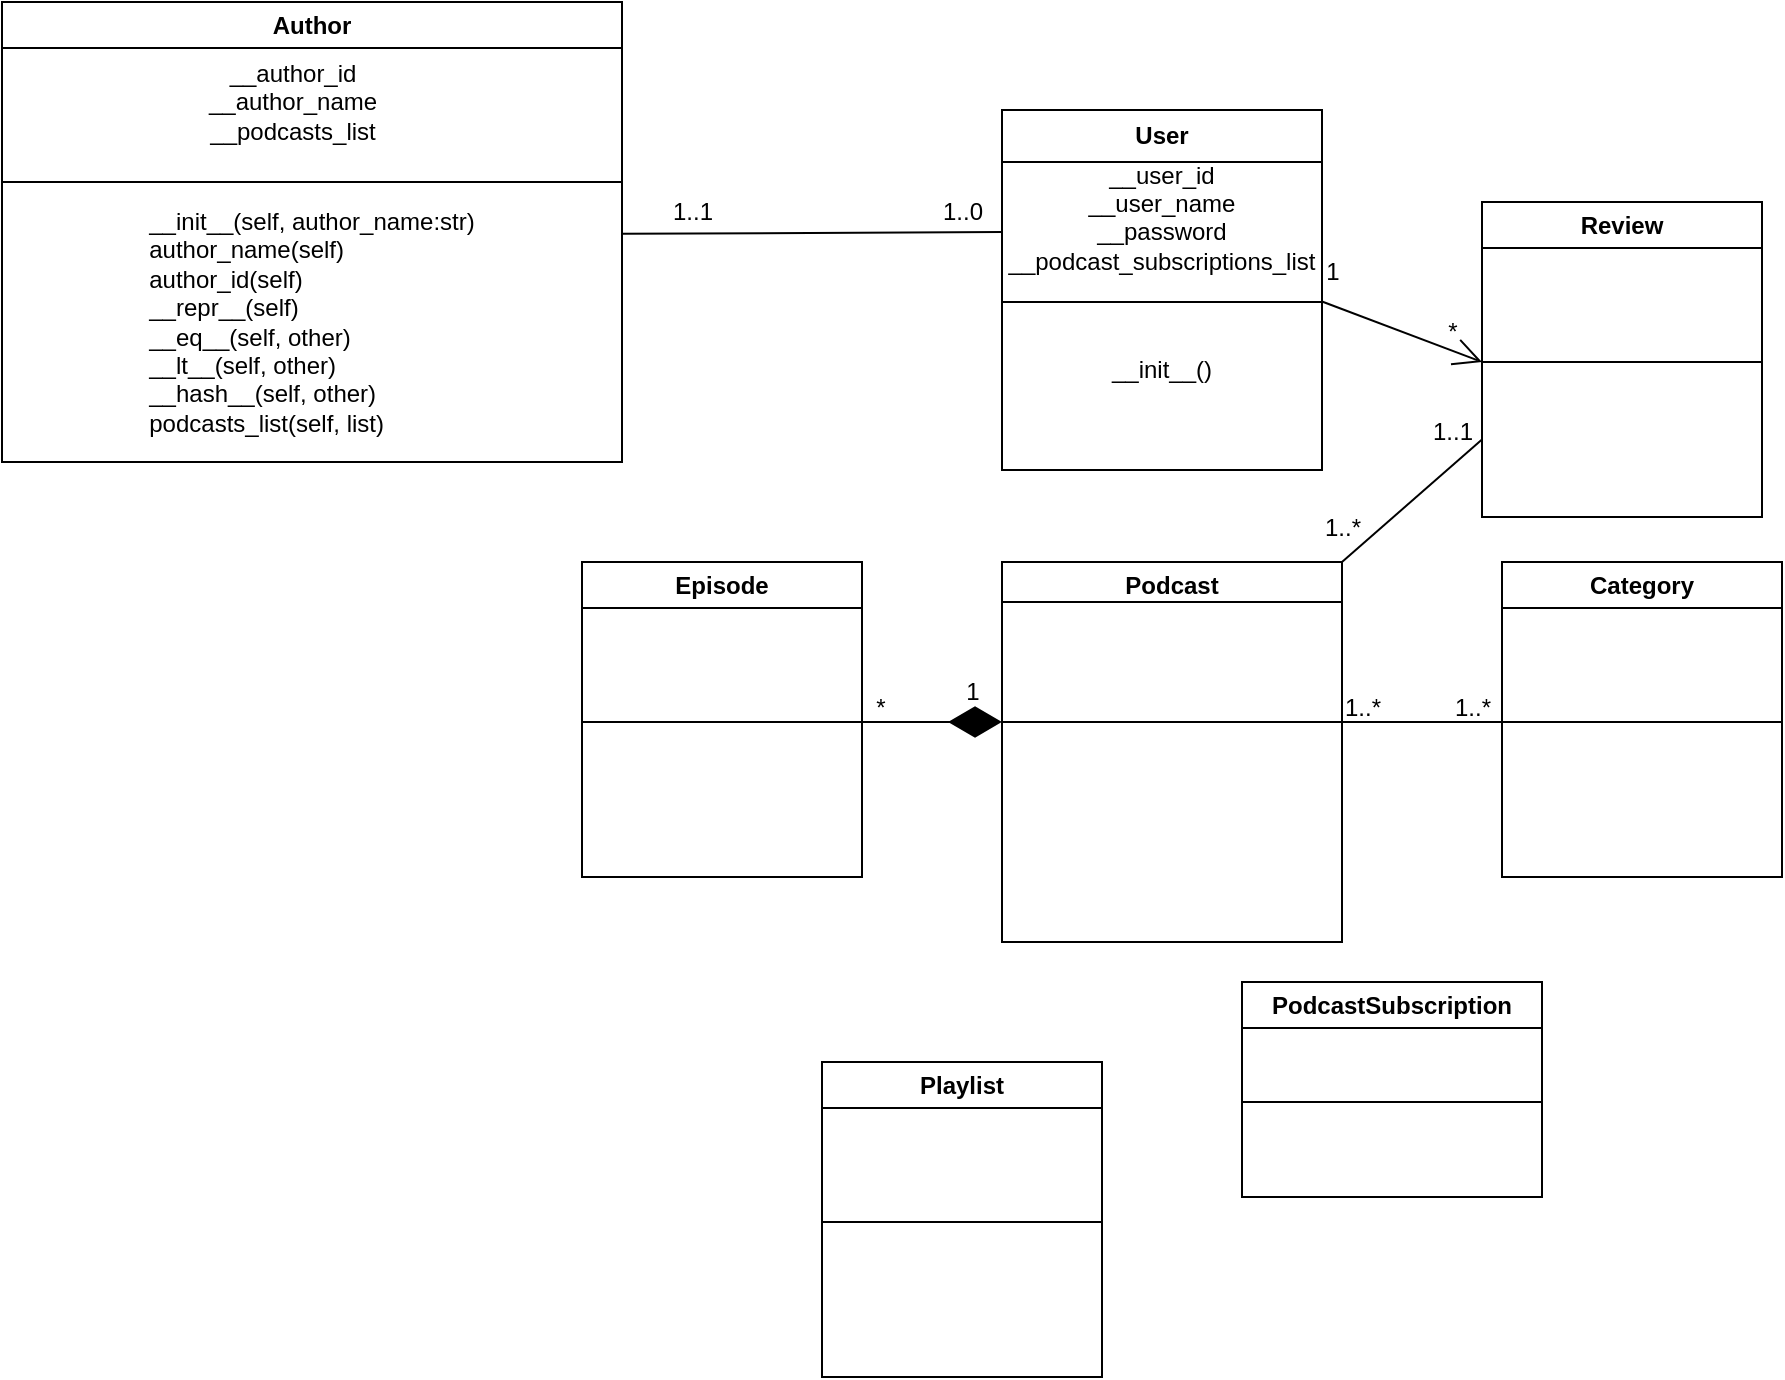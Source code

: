 <mxfile version="24.7.5">
  <diagram id="C5RBs43oDa-KdzZeNtuy" name="Page-1">
    <mxGraphModel dx="1534" dy="444" grid="1" gridSize="10" guides="1" tooltips="1" connect="1" arrows="1" fold="1" page="1" pageScale="1" pageWidth="827" pageHeight="1169" math="0" shadow="0">
      <root>
        <mxCell id="WIyWlLk6GJQsqaUBKTNV-0" />
        <mxCell id="WIyWlLk6GJQsqaUBKTNV-1" parent="WIyWlLk6GJQsqaUBKTNV-0" />
        <mxCell id="Z6qzQmKlb7LRnlaX5xII-4" value="Author" style="swimlane;whiteSpace=wrap;html=1;" vertex="1" parent="WIyWlLk6GJQsqaUBKTNV-1">
          <mxGeometry x="-40" y="280" width="310" height="230" as="geometry" />
        </mxCell>
        <mxCell id="Z6qzQmKlb7LRnlaX5xII-28" value="&lt;div&gt;&lt;br&gt;&lt;/div&gt;&lt;div&gt;&lt;br&gt;&lt;/div&gt;&lt;div style=&quot;text-align: left;&quot;&gt;&lt;span style=&quot;background-color: initial;&quot;&gt;__init__(self, author_name:str)&lt;/span&gt;&lt;/div&gt;&lt;div&gt;&lt;div style=&quot;text-align: left;&quot;&gt;&lt;span style=&quot;background-color: initial;&quot;&gt;author_name(self)&lt;/span&gt;&lt;/div&gt;&lt;div style=&quot;text-align: left;&quot;&gt;&lt;span style=&quot;background-color: initial;&quot;&gt;author_id(self)&lt;/span&gt;&lt;/div&gt;&lt;div style=&quot;text-align: left;&quot;&gt;&lt;span style=&quot;background-color: initial;&quot;&gt;__repr__(self)&lt;/span&gt;&lt;/div&gt;&lt;div style=&quot;text-align: left;&quot;&gt;__eq__(self, other)&lt;/div&gt;&lt;div style=&quot;text-align: left;&quot;&gt;__lt__(self, other)&lt;/div&gt;&lt;div style=&quot;text-align: left;&quot;&gt;__hash__(self, other)&lt;/div&gt;&lt;div style=&quot;text-align: left;&quot;&gt;&lt;span style=&quot;background-color: initial;&quot;&gt;podcasts_list(self, list)&lt;/span&gt;&lt;/div&gt;&lt;div&gt;&lt;div style=&quot;text-align: left;&quot;&gt;&lt;br&gt;&lt;/div&gt;&lt;/div&gt;&lt;div&gt;&lt;br&gt;&lt;/div&gt;&lt;/div&gt;" style="rounded=0;whiteSpace=wrap;html=1;" vertex="1" parent="Z6qzQmKlb7LRnlaX5xII-4">
          <mxGeometry y="90" width="310" height="140" as="geometry" />
        </mxCell>
        <mxCell id="Z6qzQmKlb7LRnlaX5xII-55" value="" style="whiteSpace=wrap;html=1;" vertex="1" parent="Z6qzQmKlb7LRnlaX5xII-4">
          <mxGeometry y="23" width="310" height="67" as="geometry" />
        </mxCell>
        <mxCell id="Z6qzQmKlb7LRnlaX5xII-29" value="__author_id&lt;div&gt;__author_name&lt;/div&gt;&lt;div&gt;__podcasts_list&lt;/div&gt;" style="text;html=1;align=center;verticalAlign=middle;resizable=0;points=[];autosize=1;strokeColor=none;fillColor=none;" vertex="1" parent="Z6qzQmKlb7LRnlaX5xII-4">
          <mxGeometry x="90" y="20" width="110" height="60" as="geometry" />
        </mxCell>
        <mxCell id="Z6qzQmKlb7LRnlaX5xII-13" value="Podcast" style="swimlane;whiteSpace=wrap;html=1;" vertex="1" parent="WIyWlLk6GJQsqaUBKTNV-1">
          <mxGeometry x="460" y="560" width="170" height="190" as="geometry" />
        </mxCell>
        <mxCell id="Z6qzQmKlb7LRnlaX5xII-27" value="" style="rounded=0;whiteSpace=wrap;html=1;" vertex="1" parent="Z6qzQmKlb7LRnlaX5xII-13">
          <mxGeometry y="80" width="170" height="110" as="geometry" />
        </mxCell>
        <mxCell id="Z6qzQmKlb7LRnlaX5xII-33" value="" style="rounded=0;whiteSpace=wrap;html=1;" vertex="1" parent="Z6qzQmKlb7LRnlaX5xII-13">
          <mxGeometry y="20" width="170" height="60" as="geometry" />
        </mxCell>
        <mxCell id="Z6qzQmKlb7LRnlaX5xII-14" value="Episode" style="swimlane;whiteSpace=wrap;html=1;" vertex="1" parent="WIyWlLk6GJQsqaUBKTNV-1">
          <mxGeometry x="250" y="560" width="140" height="157.5" as="geometry" />
        </mxCell>
        <mxCell id="Z6qzQmKlb7LRnlaX5xII-24" value="" style="rounded=0;whiteSpace=wrap;html=1;" vertex="1" parent="Z6qzQmKlb7LRnlaX5xII-14">
          <mxGeometry y="80" width="140" height="77.5" as="geometry" />
        </mxCell>
        <mxCell id="Z6qzQmKlb7LRnlaX5xII-35" value="" style="rounded=0;whiteSpace=wrap;html=1;" vertex="1" parent="Z6qzQmKlb7LRnlaX5xII-14">
          <mxGeometry y="23" width="140" height="57" as="geometry" />
        </mxCell>
        <mxCell id="Z6qzQmKlb7LRnlaX5xII-15" value="User" style="swimlane;whiteSpace=wrap;html=1;startSize=26;" vertex="1" parent="WIyWlLk6GJQsqaUBKTNV-1">
          <mxGeometry x="460" y="334" width="160" height="180" as="geometry" />
        </mxCell>
        <mxCell id="Z6qzQmKlb7LRnlaX5xII-25" value="__init__()" style="rounded=0;whiteSpace=wrap;html=1;" vertex="1" parent="Z6qzQmKlb7LRnlaX5xII-15">
          <mxGeometry y="80" width="160" height="100" as="geometry" />
        </mxCell>
        <mxCell id="Z6qzQmKlb7LRnlaX5xII-41" value="__user_id&lt;div&gt;__user_name&lt;/div&gt;&lt;div&gt;__password&lt;/div&gt;&lt;div&gt;__podcast_subscriptions_list&lt;/div&gt;&lt;div&gt;&lt;br&gt;&lt;/div&gt;" style="rounded=0;whiteSpace=wrap;html=1;" vertex="1" parent="Z6qzQmKlb7LRnlaX5xII-15">
          <mxGeometry y="26" width="160" height="70" as="geometry" />
        </mxCell>
        <mxCell id="Z6qzQmKlb7LRnlaX5xII-16" value="PodcastSubscription" style="swimlane;whiteSpace=wrap;html=1;" vertex="1" parent="WIyWlLk6GJQsqaUBKTNV-1">
          <mxGeometry x="580" y="770" width="150" height="107.5" as="geometry" />
        </mxCell>
        <mxCell id="Z6qzQmKlb7LRnlaX5xII-23" value="" style="rounded=0;whiteSpace=wrap;html=1;" vertex="1" parent="Z6qzQmKlb7LRnlaX5xII-16">
          <mxGeometry y="60" width="150" height="47.5" as="geometry" />
        </mxCell>
        <mxCell id="Z6qzQmKlb7LRnlaX5xII-17" value="Category&lt;span style=&quot;color: rgba(0, 0, 0, 0); font-family: monospace; font-size: 0px; font-weight: 400; text-align: start; text-wrap: nowrap;&quot;&gt;%3CmxGraphModel%3E%3Croot%3E%3CmxCell%20id%3D%220%22%2F%3E%3CmxCell%20id%3D%221%22%20parent%3D%220%22%2F%3E%3CmxCell%20id%3D%222%22%20value%3D%22Episode%22%20style%3D%22swimlane%3BwhiteSpace%3Dwrap%3Bhtml%3D1%3B%22%20vertex%3D%221%22%20parent%3D%221%22%3E%3CmxGeometry%20x%3D%22200%22%20y%3D%22560%22%20width%3D%22140%22%20height%3D%22157.5%22%20as%3D%22geometry%22%2F%3E%3C%2FmxCell%3E%3C%2Froot%3E%3C%2FmxGraphModel%3E&lt;/span&gt;" style="swimlane;whiteSpace=wrap;html=1;" vertex="1" parent="WIyWlLk6GJQsqaUBKTNV-1">
          <mxGeometry x="710" y="560" width="140" height="157.5" as="geometry" />
        </mxCell>
        <mxCell id="Z6qzQmKlb7LRnlaX5xII-20" value="" style="rounded=0;whiteSpace=wrap;html=1;" vertex="1" parent="Z6qzQmKlb7LRnlaX5xII-17">
          <mxGeometry y="80" width="140" height="77.5" as="geometry" />
        </mxCell>
        <mxCell id="Z6qzQmKlb7LRnlaX5xII-18" value="Review" style="swimlane;whiteSpace=wrap;html=1;" vertex="1" parent="WIyWlLk6GJQsqaUBKTNV-1">
          <mxGeometry x="700" y="380" width="140" height="157.5" as="geometry" />
        </mxCell>
        <mxCell id="Z6qzQmKlb7LRnlaX5xII-21" value="" style="rounded=0;whiteSpace=wrap;html=1;" vertex="1" parent="Z6qzQmKlb7LRnlaX5xII-18">
          <mxGeometry y="80" width="140" height="77.5" as="geometry" />
        </mxCell>
        <mxCell id="Z6qzQmKlb7LRnlaX5xII-40" value="" style="rounded=0;whiteSpace=wrap;html=1;" vertex="1" parent="Z6qzQmKlb7LRnlaX5xII-18">
          <mxGeometry y="23" width="140" height="57" as="geometry" />
        </mxCell>
        <mxCell id="Z6qzQmKlb7LRnlaX5xII-19" value="Playlist" style="swimlane;whiteSpace=wrap;html=1;" vertex="1" parent="WIyWlLk6GJQsqaUBKTNV-1">
          <mxGeometry x="370" y="810" width="140" height="157.5" as="geometry" />
        </mxCell>
        <mxCell id="Z6qzQmKlb7LRnlaX5xII-22" value="" style="rounded=0;whiteSpace=wrap;html=1;" vertex="1" parent="Z6qzQmKlb7LRnlaX5xII-19">
          <mxGeometry y="80" width="140" height="77.5" as="geometry" />
        </mxCell>
        <mxCell id="Z6qzQmKlb7LRnlaX5xII-30" value="" style="endArrow=diamondThin;endFill=1;endSize=24;html=1;rounded=0;entryX=0;entryY=0;entryDx=0;entryDy=0;" edge="1" parent="WIyWlLk6GJQsqaUBKTNV-1" target="Z6qzQmKlb7LRnlaX5xII-27">
          <mxGeometry width="160" relative="1" as="geometry">
            <mxPoint x="390" y="640" as="sourcePoint" />
            <mxPoint x="400" y="600" as="targetPoint" />
          </mxGeometry>
        </mxCell>
        <mxCell id="Z6qzQmKlb7LRnlaX5xII-31" value="*" style="text;html=1;align=center;verticalAlign=middle;resizable=0;points=[];autosize=1;strokeColor=none;fillColor=none;" vertex="1" parent="WIyWlLk6GJQsqaUBKTNV-1">
          <mxGeometry x="384" y="618" width="30" height="30" as="geometry" />
        </mxCell>
        <mxCell id="Z6qzQmKlb7LRnlaX5xII-32" value="1" style="text;html=1;align=center;verticalAlign=middle;resizable=0;points=[];autosize=1;strokeColor=none;fillColor=none;" vertex="1" parent="WIyWlLk6GJQsqaUBKTNV-1">
          <mxGeometry x="430" y="610" width="30" height="30" as="geometry" />
        </mxCell>
        <mxCell id="Z6qzQmKlb7LRnlaX5xII-37" value="" style="endArrow=open;endFill=1;endSize=12;html=1;rounded=0;entryX=0;entryY=1;entryDx=0;entryDy=0;exitX=1.002;exitY=0.159;exitDx=0;exitDy=0;exitPerimeter=0;" edge="1" parent="WIyWlLk6GJQsqaUBKTNV-1" source="Z6qzQmKlb7LRnlaX5xII-25" target="Z6qzQmKlb7LRnlaX5xII-40">
          <mxGeometry width="160" relative="1" as="geometry">
            <mxPoint x="440" y="510" as="sourcePoint" />
            <mxPoint x="600" y="510" as="targetPoint" />
          </mxGeometry>
        </mxCell>
        <mxCell id="Z6qzQmKlb7LRnlaX5xII-38" value="1" style="text;html=1;align=center;verticalAlign=middle;resizable=0;points=[];autosize=1;strokeColor=none;fillColor=none;" vertex="1" parent="WIyWlLk6GJQsqaUBKTNV-1">
          <mxGeometry x="610" y="400" width="30" height="30" as="geometry" />
        </mxCell>
        <mxCell id="Z6qzQmKlb7LRnlaX5xII-39" value="*" style="text;html=1;align=center;verticalAlign=middle;resizable=0;points=[];autosize=1;strokeColor=none;fillColor=none;" vertex="1" parent="WIyWlLk6GJQsqaUBKTNV-1">
          <mxGeometry x="670" y="430" width="30" height="30" as="geometry" />
        </mxCell>
        <mxCell id="Z6qzQmKlb7LRnlaX5xII-47" value="" style="endArrow=none;html=1;rounded=0;entryX=0;entryY=0.5;entryDx=0;entryDy=0;exitX=0.999;exitY=0.185;exitDx=0;exitDy=0;exitPerimeter=0;" edge="1" parent="WIyWlLk6GJQsqaUBKTNV-1" source="Z6qzQmKlb7LRnlaX5xII-28" target="Z6qzQmKlb7LRnlaX5xII-41">
          <mxGeometry width="50" height="50" relative="1" as="geometry">
            <mxPoint x="290" y="410" as="sourcePoint" />
            <mxPoint x="370" y="410" as="targetPoint" />
          </mxGeometry>
        </mxCell>
        <mxCell id="Z6qzQmKlb7LRnlaX5xII-48" value="1..1" style="text;html=1;align=center;verticalAlign=middle;resizable=0;points=[];autosize=1;strokeColor=none;fillColor=none;" vertex="1" parent="WIyWlLk6GJQsqaUBKTNV-1">
          <mxGeometry x="285" y="370" width="40" height="30" as="geometry" />
        </mxCell>
        <mxCell id="Z6qzQmKlb7LRnlaX5xII-49" value="1..0" style="text;html=1;align=center;verticalAlign=middle;resizable=0;points=[];autosize=1;strokeColor=none;fillColor=none;" vertex="1" parent="WIyWlLk6GJQsqaUBKTNV-1">
          <mxGeometry x="420" y="370" width="40" height="30" as="geometry" />
        </mxCell>
        <mxCell id="Z6qzQmKlb7LRnlaX5xII-50" value="" style="endArrow=none;html=1;rounded=0;entryX=0;entryY=0;entryDx=0;entryDy=0;exitX=1;exitY=0;exitDx=0;exitDy=0;" edge="1" parent="WIyWlLk6GJQsqaUBKTNV-1" source="Z6qzQmKlb7LRnlaX5xII-27" target="Z6qzQmKlb7LRnlaX5xII-20">
          <mxGeometry width="50" height="50" relative="1" as="geometry">
            <mxPoint x="490" y="690" as="sourcePoint" />
            <mxPoint x="540" y="640" as="targetPoint" />
          </mxGeometry>
        </mxCell>
        <mxCell id="Z6qzQmKlb7LRnlaX5xII-52" value="1..*" style="text;html=1;align=center;verticalAlign=middle;resizable=0;points=[];autosize=1;strokeColor=none;fillColor=none;" vertex="1" parent="WIyWlLk6GJQsqaUBKTNV-1">
          <mxGeometry x="675" y="618" width="40" height="30" as="geometry" />
        </mxCell>
        <mxCell id="Z6qzQmKlb7LRnlaX5xII-53" value="1..*" style="text;html=1;align=center;verticalAlign=middle;resizable=0;points=[];autosize=1;strokeColor=none;fillColor=none;" vertex="1" parent="WIyWlLk6GJQsqaUBKTNV-1">
          <mxGeometry x="620" y="618" width="40" height="30" as="geometry" />
        </mxCell>
        <mxCell id="Z6qzQmKlb7LRnlaX5xII-65" value="" style="endArrow=none;html=1;rounded=0;exitX=1;exitY=0;exitDx=0;exitDy=0;entryX=0;entryY=0.5;entryDx=0;entryDy=0;" edge="1" parent="WIyWlLk6GJQsqaUBKTNV-1" source="Z6qzQmKlb7LRnlaX5xII-13" target="Z6qzQmKlb7LRnlaX5xII-21">
          <mxGeometry width="50" height="50" relative="1" as="geometry">
            <mxPoint x="520" y="550" as="sourcePoint" />
            <mxPoint x="570" y="500" as="targetPoint" />
          </mxGeometry>
        </mxCell>
        <mxCell id="Z6qzQmKlb7LRnlaX5xII-66" value="1..*" style="text;html=1;align=center;verticalAlign=middle;resizable=0;points=[];autosize=1;strokeColor=none;fillColor=none;" vertex="1" parent="WIyWlLk6GJQsqaUBKTNV-1">
          <mxGeometry x="610" y="528" width="40" height="30" as="geometry" />
        </mxCell>
        <mxCell id="Z6qzQmKlb7LRnlaX5xII-67" value="1..1" style="text;html=1;align=center;verticalAlign=middle;resizable=0;points=[];autosize=1;strokeColor=none;fillColor=none;" vertex="1" parent="WIyWlLk6GJQsqaUBKTNV-1">
          <mxGeometry x="665" y="480" width="40" height="30" as="geometry" />
        </mxCell>
      </root>
    </mxGraphModel>
  </diagram>
</mxfile>
